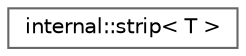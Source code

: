 digraph "类继承关系图"
{
 // LATEX_PDF_SIZE
  bgcolor="transparent";
  edge [fontname=Helvetica,fontsize=10,labelfontname=Helvetica,labelfontsize=10];
  node [fontname=Helvetica,fontsize=10,shape=box,height=0.2,width=0.4];
  rankdir="LR";
  Node0 [id="Node000000",label="internal::strip\< T \>",height=0.2,width=0.4,color="grey40", fillcolor="white", style="filled",URL="$structinternal_1_1strip.html",tooltip="Strips its template type argument from cv- and ref-qualifiers"];
}
